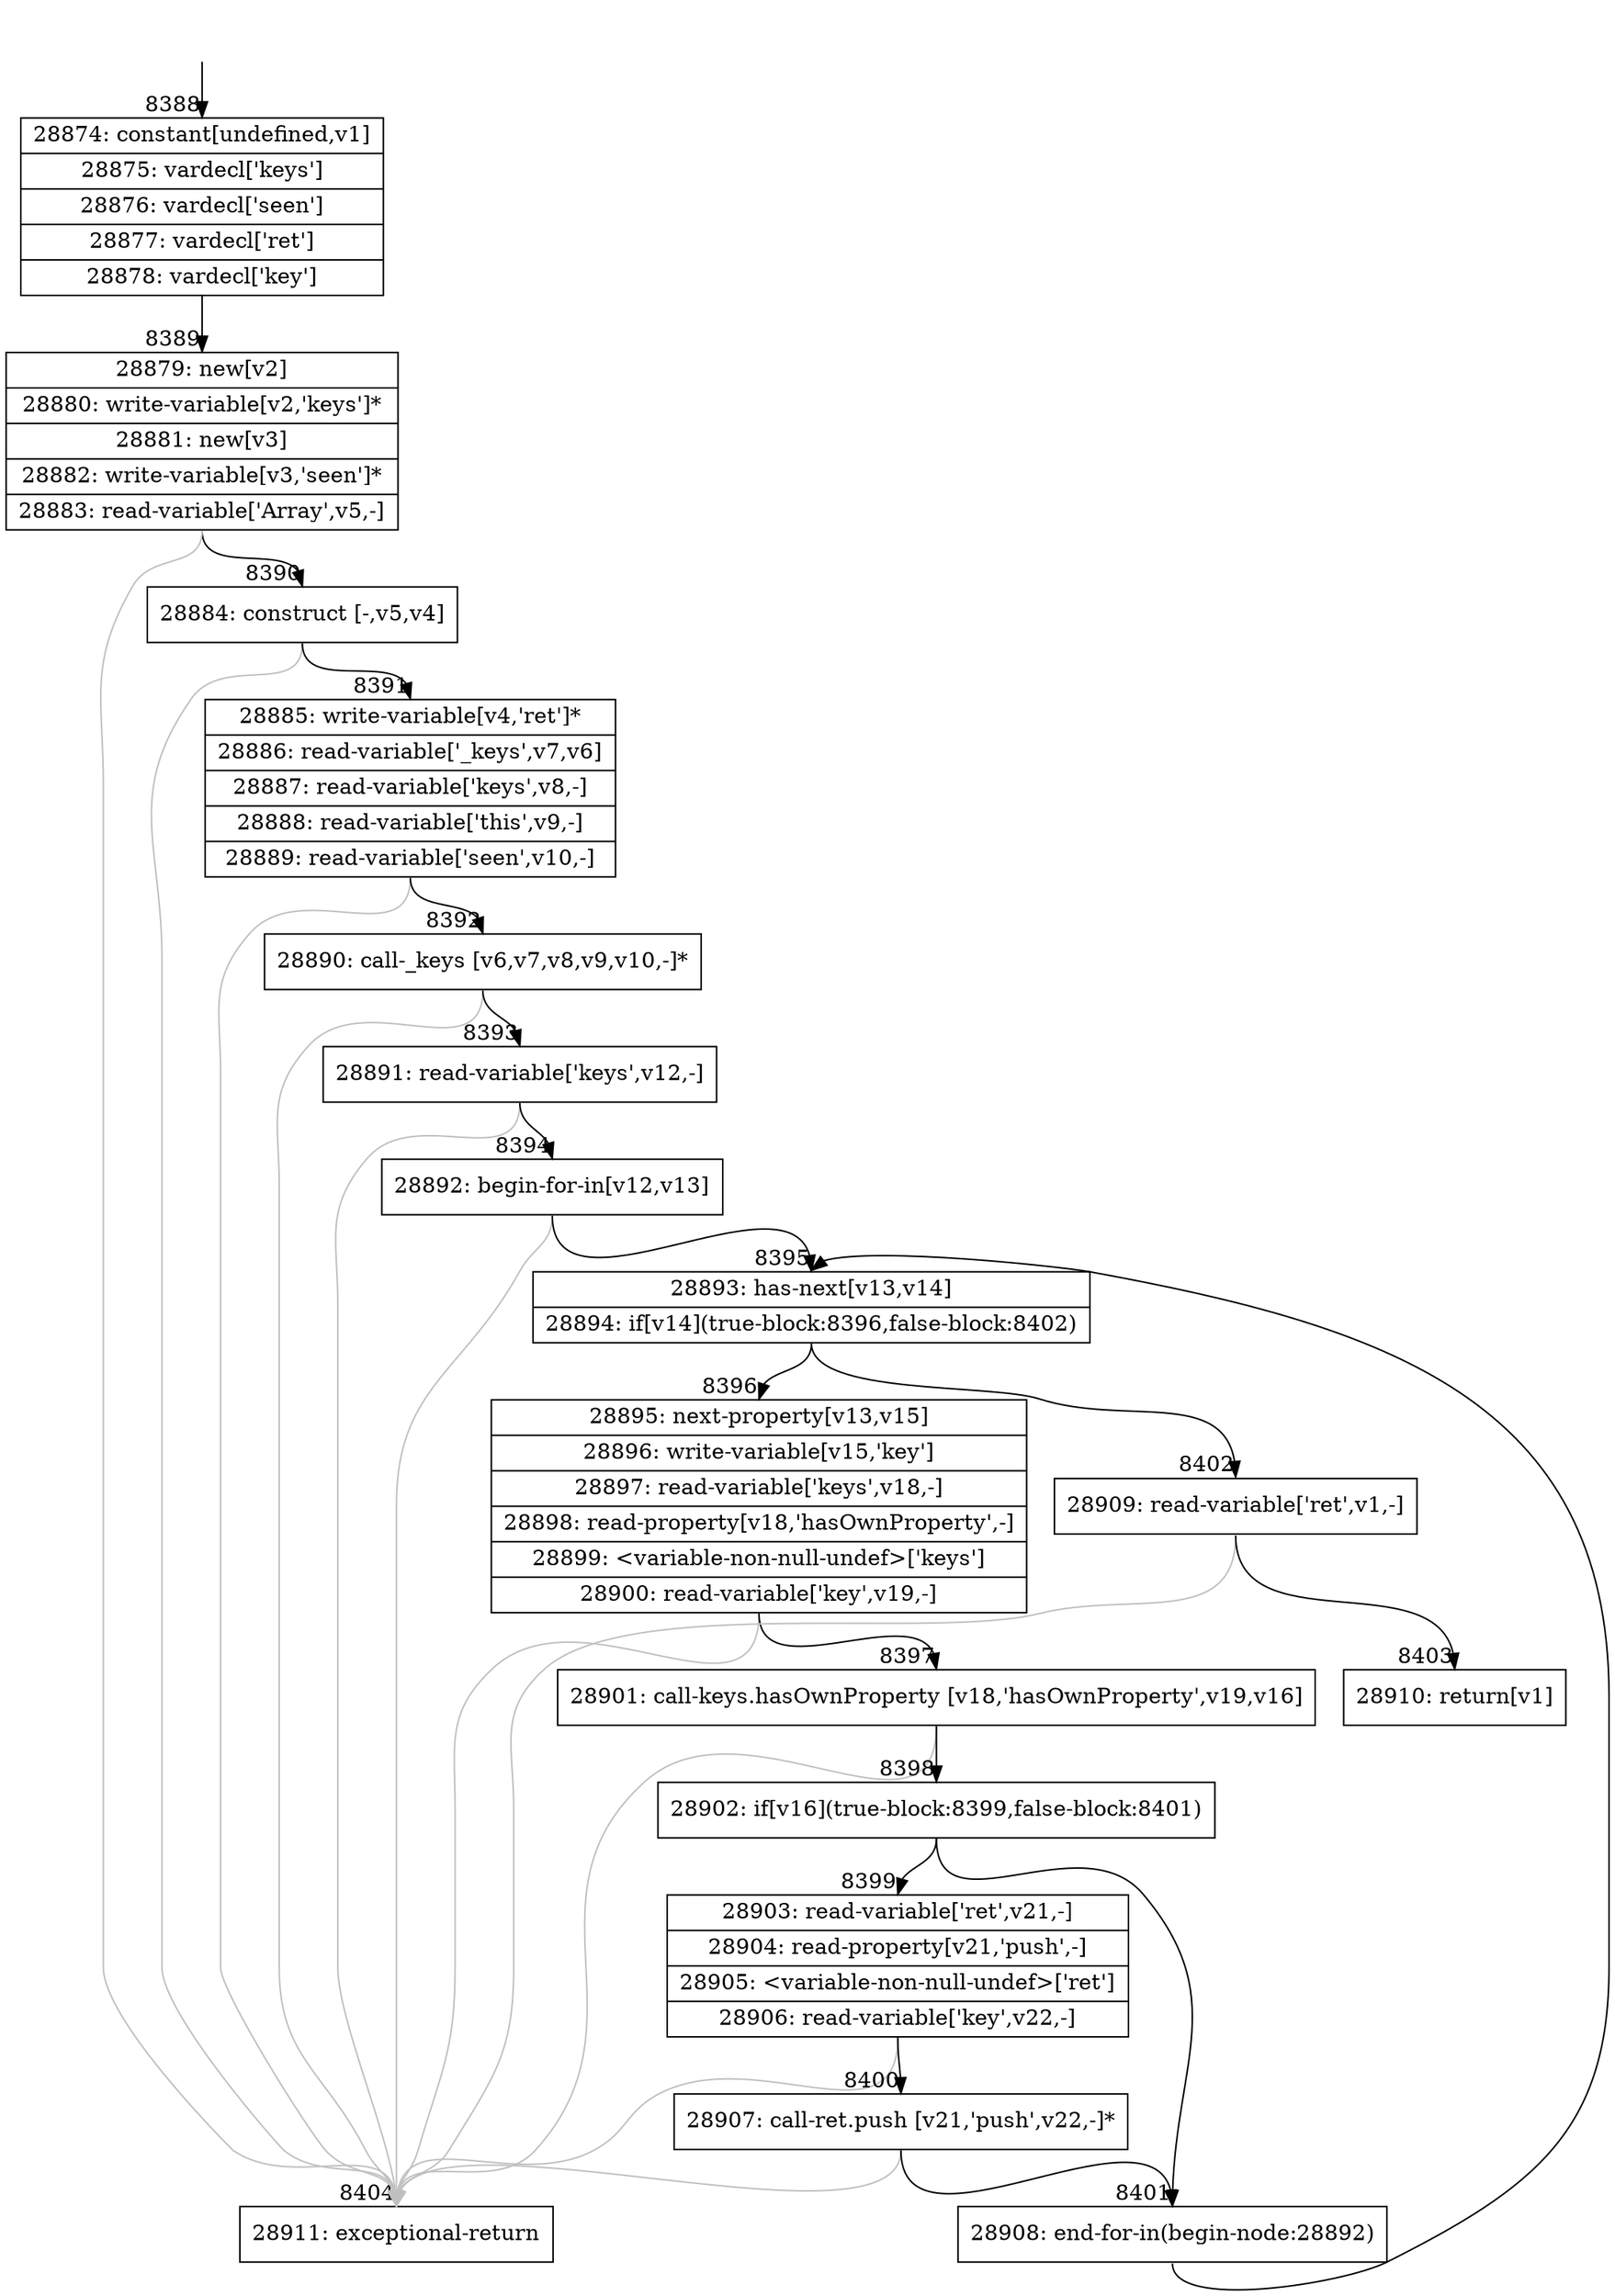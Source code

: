 digraph {
rankdir="TD"
BB_entry700[shape=none,label=""];
BB_entry700 -> BB8388 [tailport=s, headport=n, headlabel="    8388"]
BB8388 [shape=record label="{28874: constant[undefined,v1]|28875: vardecl['keys']|28876: vardecl['seen']|28877: vardecl['ret']|28878: vardecl['key']}" ] 
BB8388 -> BB8389 [tailport=s, headport=n, headlabel="      8389"]
BB8389 [shape=record label="{28879: new[v2]|28880: write-variable[v2,'keys']*|28881: new[v3]|28882: write-variable[v3,'seen']*|28883: read-variable['Array',v5,-]}" ] 
BB8389 -> BB8390 [tailport=s, headport=n, headlabel="      8390"]
BB8389 -> BB8404 [tailport=s, headport=n, color=gray, headlabel="      8404"]
BB8390 [shape=record label="{28884: construct [-,v5,v4]}" ] 
BB8390 -> BB8391 [tailport=s, headport=n, headlabel="      8391"]
BB8390 -> BB8404 [tailport=s, headport=n, color=gray]
BB8391 [shape=record label="{28885: write-variable[v4,'ret']*|28886: read-variable['_keys',v7,v6]|28887: read-variable['keys',v8,-]|28888: read-variable['this',v9,-]|28889: read-variable['seen',v10,-]}" ] 
BB8391 -> BB8392 [tailport=s, headport=n, headlabel="      8392"]
BB8391 -> BB8404 [tailport=s, headport=n, color=gray]
BB8392 [shape=record label="{28890: call-_keys [v6,v7,v8,v9,v10,-]*}" ] 
BB8392 -> BB8393 [tailport=s, headport=n, headlabel="      8393"]
BB8392 -> BB8404 [tailport=s, headport=n, color=gray]
BB8393 [shape=record label="{28891: read-variable['keys',v12,-]}" ] 
BB8393 -> BB8394 [tailport=s, headport=n, headlabel="      8394"]
BB8393 -> BB8404 [tailport=s, headport=n, color=gray]
BB8394 [shape=record label="{28892: begin-for-in[v12,v13]}" ] 
BB8394 -> BB8395 [tailport=s, headport=n, headlabel="      8395"]
BB8394 -> BB8404 [tailport=s, headport=n, color=gray]
BB8395 [shape=record label="{28893: has-next[v13,v14]|28894: if[v14](true-block:8396,false-block:8402)}" ] 
BB8395 -> BB8396 [tailport=s, headport=n, headlabel="      8396"]
BB8395 -> BB8402 [tailport=s, headport=n, headlabel="      8402"]
BB8396 [shape=record label="{28895: next-property[v13,v15]|28896: write-variable[v15,'key']|28897: read-variable['keys',v18,-]|28898: read-property[v18,'hasOwnProperty',-]|28899: \<variable-non-null-undef\>['keys']|28900: read-variable['key',v19,-]}" ] 
BB8396 -> BB8397 [tailport=s, headport=n, headlabel="      8397"]
BB8396 -> BB8404 [tailport=s, headport=n, color=gray]
BB8397 [shape=record label="{28901: call-keys.hasOwnProperty [v18,'hasOwnProperty',v19,v16]}" ] 
BB8397 -> BB8398 [tailport=s, headport=n, headlabel="      8398"]
BB8397 -> BB8404 [tailport=s, headport=n, color=gray]
BB8398 [shape=record label="{28902: if[v16](true-block:8399,false-block:8401)}" ] 
BB8398 -> BB8399 [tailport=s, headport=n, headlabel="      8399"]
BB8398 -> BB8401 [tailport=s, headport=n, headlabel="      8401"]
BB8399 [shape=record label="{28903: read-variable['ret',v21,-]|28904: read-property[v21,'push',-]|28905: \<variable-non-null-undef\>['ret']|28906: read-variable['key',v22,-]}" ] 
BB8399 -> BB8400 [tailport=s, headport=n, headlabel="      8400"]
BB8399 -> BB8404 [tailport=s, headport=n, color=gray]
BB8400 [shape=record label="{28907: call-ret.push [v21,'push',v22,-]*}" ] 
BB8400 -> BB8401 [tailport=s, headport=n]
BB8400 -> BB8404 [tailport=s, headport=n, color=gray]
BB8401 [shape=record label="{28908: end-for-in(begin-node:28892)}" ] 
BB8401 -> BB8395 [tailport=s, headport=n]
BB8402 [shape=record label="{28909: read-variable['ret',v1,-]}" ] 
BB8402 -> BB8403 [tailport=s, headport=n, headlabel="      8403"]
BB8402 -> BB8404 [tailport=s, headport=n, color=gray]
BB8403 [shape=record label="{28910: return[v1]}" ] 
BB8404 [shape=record label="{28911: exceptional-return}" ] 
//#$~ 15113
}
